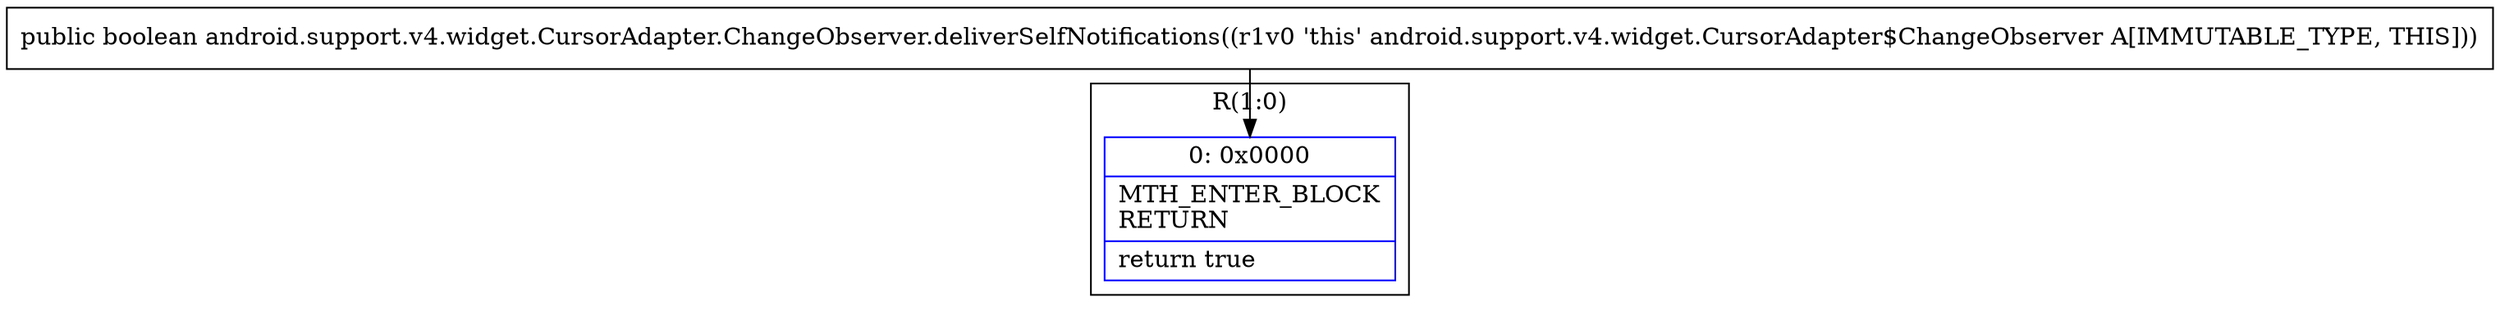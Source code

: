 digraph "CFG forandroid.support.v4.widget.CursorAdapter.ChangeObserver.deliverSelfNotifications()Z" {
subgraph cluster_Region_1795540880 {
label = "R(1:0)";
node [shape=record,color=blue];
Node_0 [shape=record,label="{0\:\ 0x0000|MTH_ENTER_BLOCK\lRETURN\l|return true\l}"];
}
MethodNode[shape=record,label="{public boolean android.support.v4.widget.CursorAdapter.ChangeObserver.deliverSelfNotifications((r1v0 'this' android.support.v4.widget.CursorAdapter$ChangeObserver A[IMMUTABLE_TYPE, THIS])) }"];
MethodNode -> Node_0;
}

